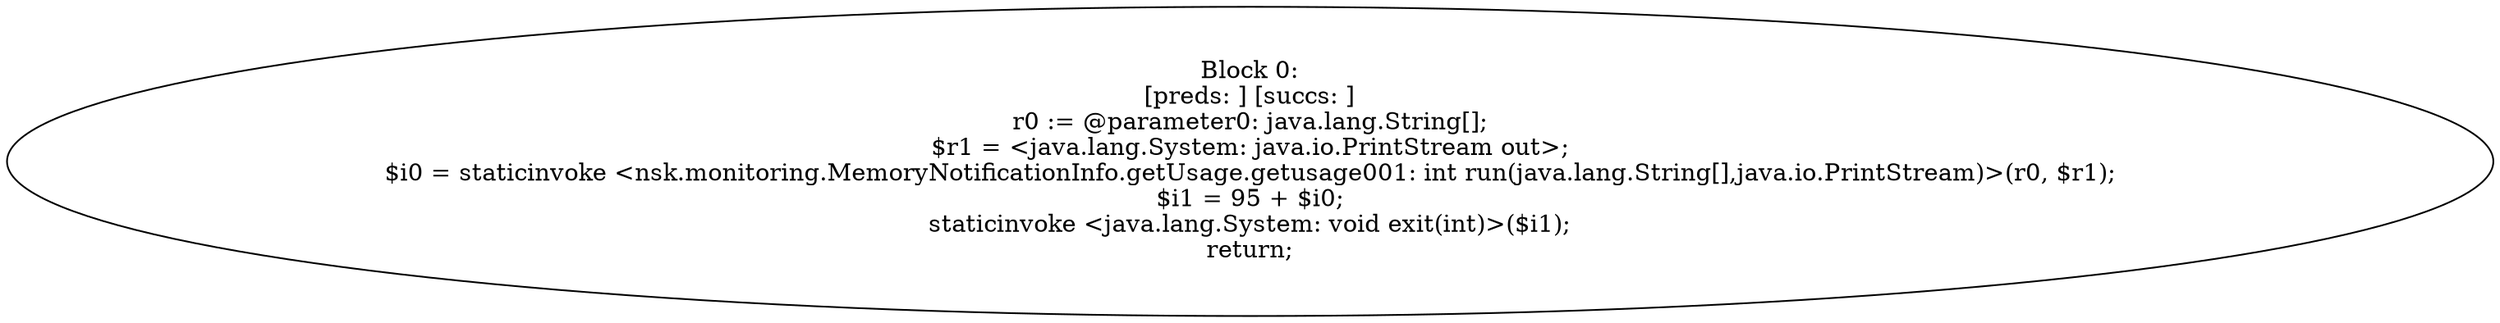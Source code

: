 digraph "unitGraph" {
    "Block 0:
[preds: ] [succs: ]
r0 := @parameter0: java.lang.String[];
$r1 = <java.lang.System: java.io.PrintStream out>;
$i0 = staticinvoke <nsk.monitoring.MemoryNotificationInfo.getUsage.getusage001: int run(java.lang.String[],java.io.PrintStream)>(r0, $r1);
$i1 = 95 + $i0;
staticinvoke <java.lang.System: void exit(int)>($i1);
return;
"
}
